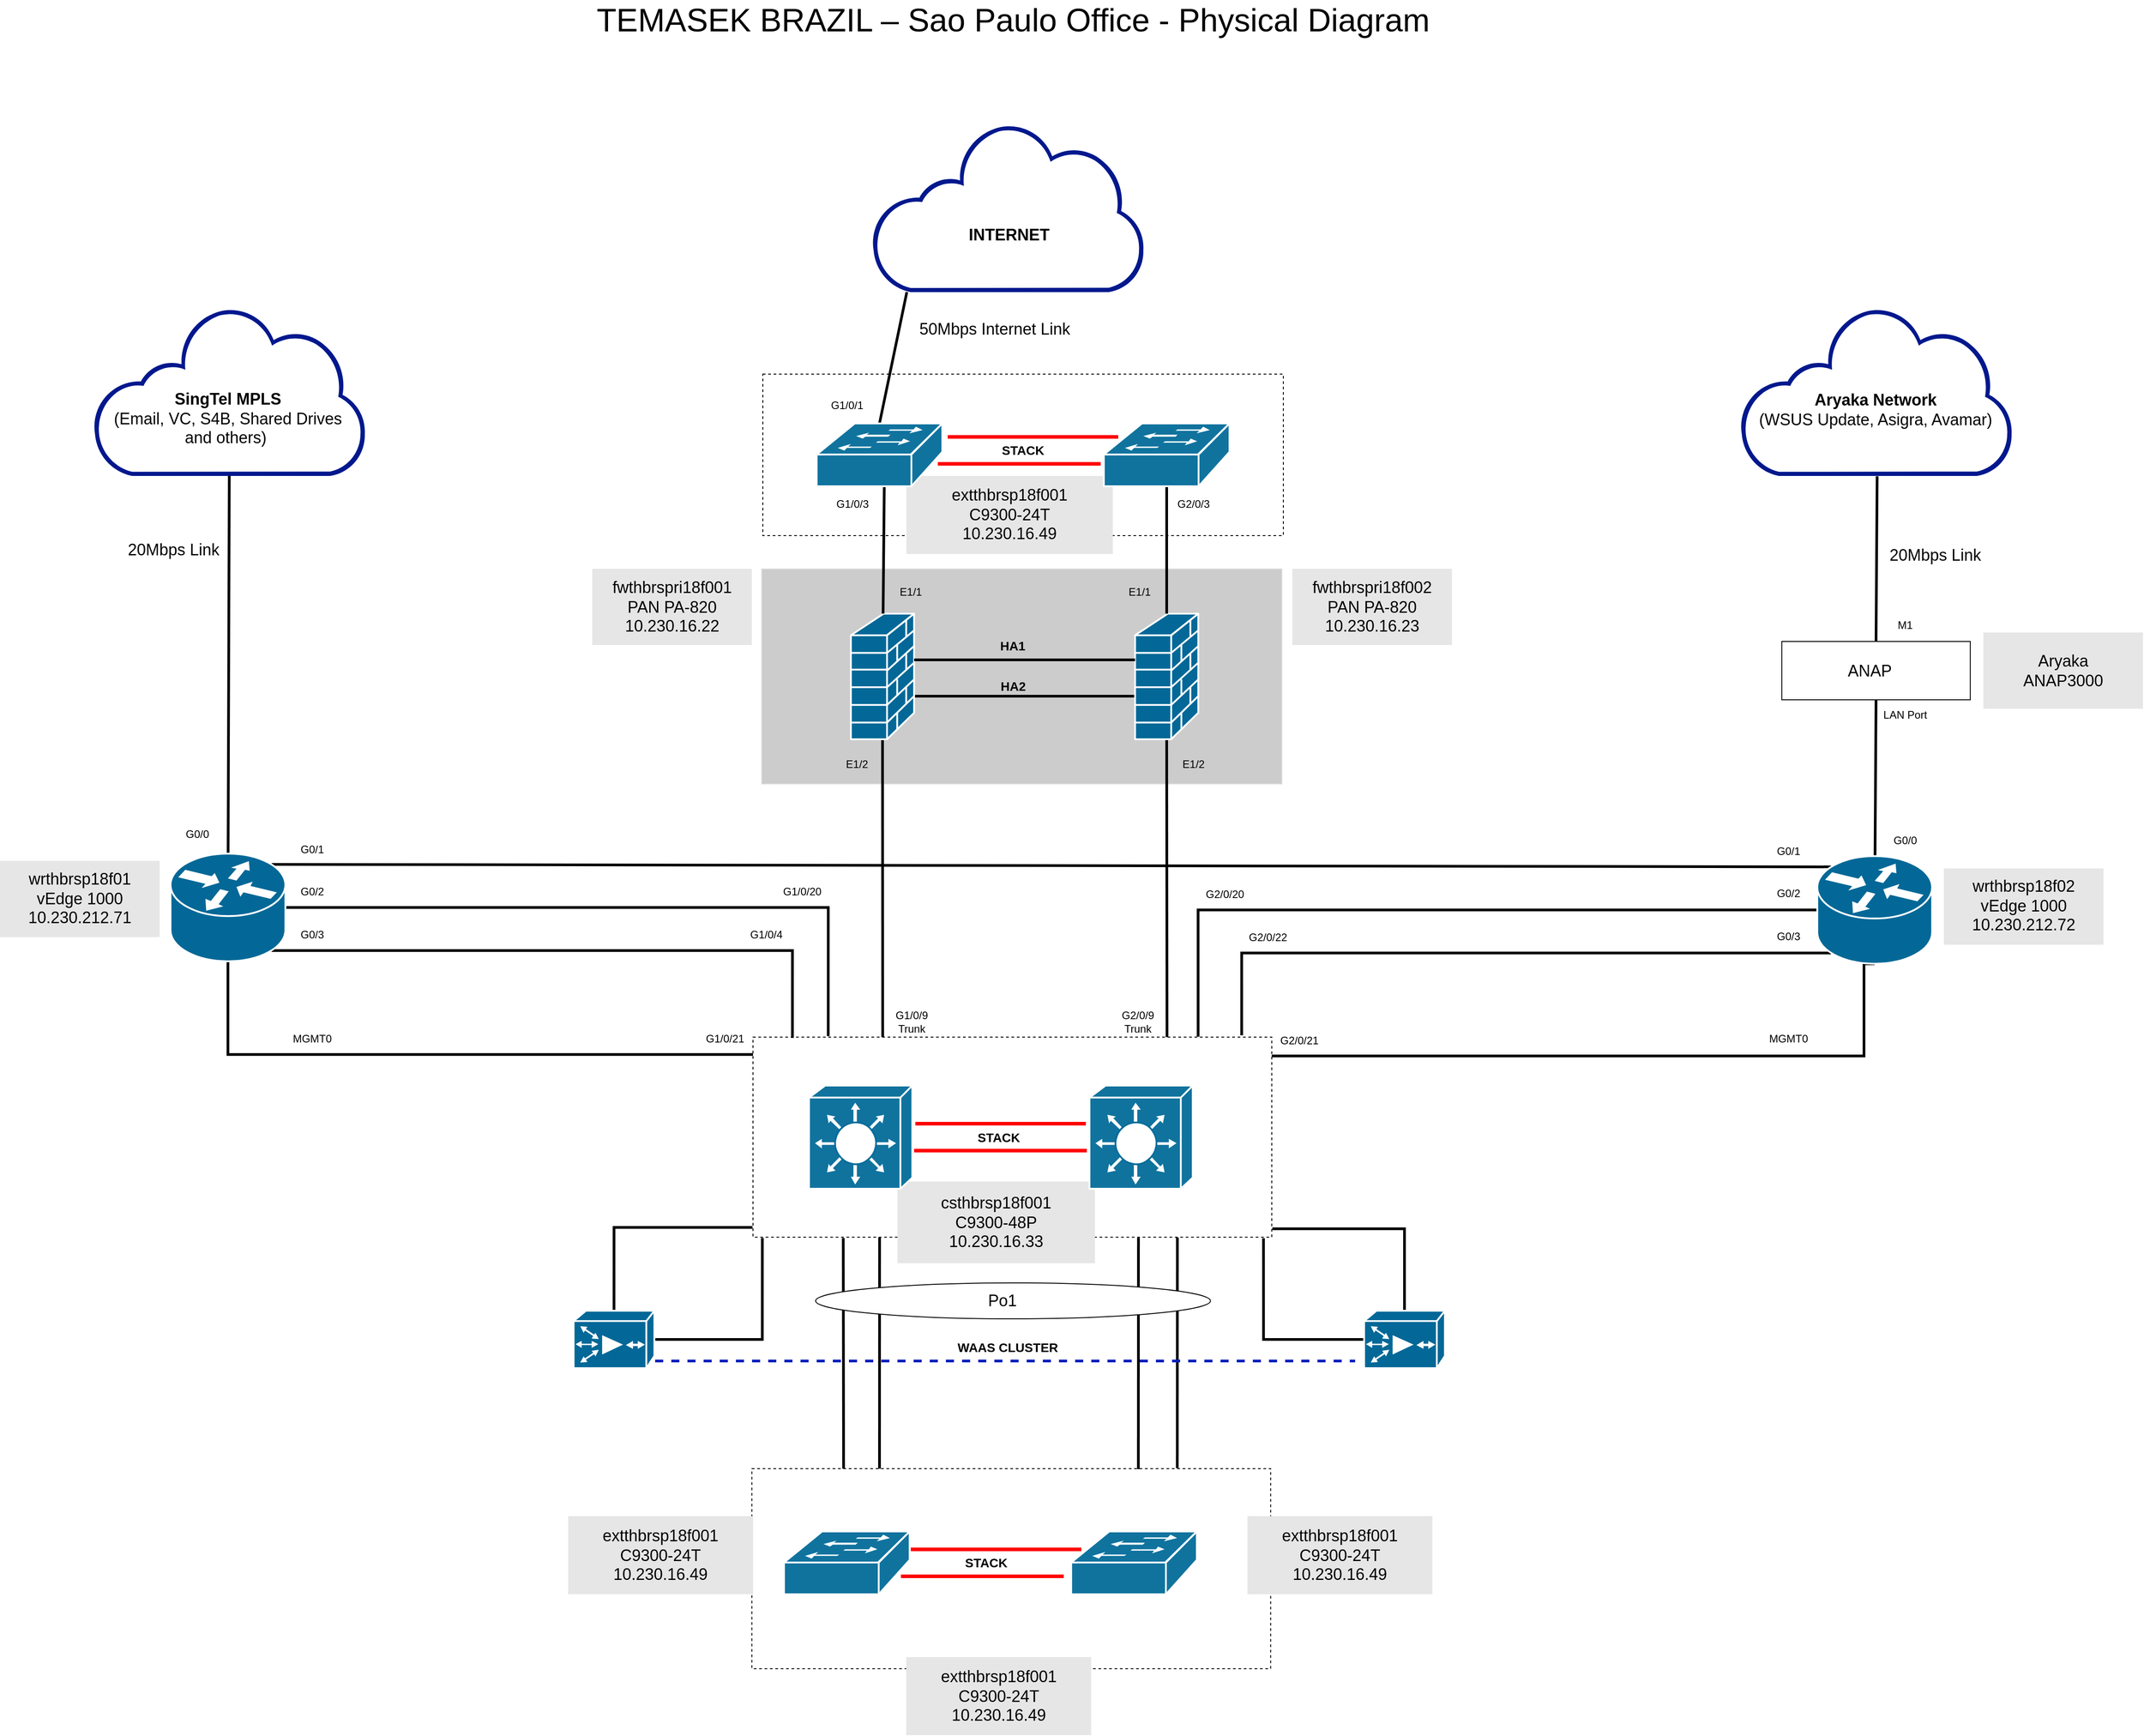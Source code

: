 <mxfile version="21.3.7" type="github">
  <diagram name="Page-1" id="c37626ed-c26b-45fb-9056-f9ebc6bb27b6">
    <mxGraphModel dx="3432" dy="1510" grid="1" gridSize="10" guides="1" tooltips="1" connect="1" arrows="1" fold="1" page="1" pageScale="1" pageWidth="1100" pageHeight="850" background="none" math="0" shadow="0">
      <root>
        <mxCell id="0" />
        <mxCell id="1" style="" parent="0" />
        <mxCell id="vTYYTcCQBsunpqbKioIv-147" value="" style="whiteSpace=wrap;html=1;dashed=1;" vertex="1" parent="1">
          <mxGeometry x="-282.23" y="830" width="578.08" height="223" as="geometry" />
        </mxCell>
        <mxCell id="vTYYTcCQBsunpqbKioIv-161" style="edgeStyle=none;shape=connector;rounded=0;orthogonalLoop=1;jettySize=auto;html=1;exitX=0.5;exitY=1;exitDx=0;exitDy=0;labelBackgroundColor=default;strokeColor=default;fontFamily=Helvetica;fontSize=12;fontColor=default;endArrow=none;strokeWidth=3;startArrow=none;startFill=0;endFill=0;" edge="1" parent="1" source="vTYYTcCQBsunpqbKioIv-38" target="vTYYTcCQBsunpqbKioIv-94">
          <mxGeometry relative="1" as="geometry" />
        </mxCell>
        <mxCell id="vTYYTcCQBsunpqbKioIv-38" value="" style="whiteSpace=wrap;html=1;" vertex="1" parent="1">
          <mxGeometry x="865.42" y="-92.0" width="210" height="65" as="geometry" />
        </mxCell>
        <mxCell id="zVsSm3GNM5P4r3RZKPwx-50" value="" style="whiteSpace=wrap;html=1;fillColor=#CCCCCC;strokeColor=#E6E6E6;" parent="1" vertex="1">
          <mxGeometry x="-271.43" y="-173" width="580" height="240" as="geometry" />
        </mxCell>
        <mxCell id="zVsSm3GNM5P4r3RZKPwx-32" value="" style="whiteSpace=wrap;html=1;dashed=1;" parent="1" vertex="1">
          <mxGeometry x="-270" y="-390" width="580" height="180" as="geometry" />
        </mxCell>
        <mxCell id="vTYYTcCQBsunpqbKioIv-122" style="edgeStyle=none;rounded=0;orthogonalLoop=1;jettySize=auto;html=1;exitX=0.5;exitY=1;exitDx=0;exitDy=0;exitPerimeter=0;fontFamily=Helvetica;fontSize=12;fontColor=default;entryX=0.25;entryY=0;entryDx=0;entryDy=0;strokeWidth=3;startArrow=none;startFill=0;endArrow=none;endFill=0;" edge="1" parent="1" source="zVsSm3GNM5P4r3RZKPwx-8" target="vTYYTcCQBsunpqbKioIv-16">
          <mxGeometry relative="1" as="geometry" />
        </mxCell>
        <mxCell id="vTYYTcCQBsunpqbKioIv-173" style="edgeStyle=none;shape=connector;rounded=0;orthogonalLoop=1;jettySize=auto;html=1;exitX=1;exitY=0.5;exitDx=0;exitDy=0;exitPerimeter=0;labelBackgroundColor=default;strokeColor=default;fontFamily=Helvetica;fontSize=12;fontColor=default;endArrow=none;strokeWidth=3;endFill=0;" edge="1" parent="1">
          <mxGeometry relative="1" as="geometry">
            <mxPoint x="-101.42" y="-31" as="sourcePoint" />
            <mxPoint x="144.79" y="-31" as="targetPoint" />
          </mxGeometry>
        </mxCell>
        <mxCell id="zVsSm3GNM5P4r3RZKPwx-8" value="" style="shape=mxgraph.cisco.security.firewall;html=1;pointerEvents=1;dashed=0;fillColor=#036897;strokeColor=#ffffff;strokeWidth=2;verticalLabelPosition=bottom;verticalAlign=top;align=center;outlineConnect=0;" parent="1" vertex="1">
          <mxGeometry x="-171.85" y="-123" width="70.43" height="140" as="geometry" />
        </mxCell>
        <mxCell id="zVsSm3GNM5P4r3RZKPwx-12" value="G1/0/1" style="text;strokeColor=none;align=center;fillColor=none;html=1;verticalAlign=middle;whiteSpace=wrap;rounded=0;" parent="1" vertex="1">
          <mxGeometry x="-206.41" y="-370" width="60" height="30" as="geometry" />
        </mxCell>
        <mxCell id="zVsSm3GNM5P4r3RZKPwx-13" value="G1/0/3" style="text;strokeColor=none;align=center;fillColor=none;html=1;verticalAlign=middle;whiteSpace=wrap;rounded=0;" parent="1" vertex="1">
          <mxGeometry x="-200" y="-260" width="60" height="30" as="geometry" />
        </mxCell>
        <mxCell id="zVsSm3GNM5P4r3RZKPwx-19" value="G2/0/3" style="text;strokeColor=none;align=center;fillColor=none;html=1;verticalAlign=middle;whiteSpace=wrap;rounded=0;" parent="1" vertex="1">
          <mxGeometry x="180" y="-260" width="60" height="30" as="geometry" />
        </mxCell>
        <mxCell id="zVsSm3GNM5P4r3RZKPwx-24" value="" style="line;html=1;strokeColor=#FF0000;fillColor=#FF0000;" parent="1" vertex="1">
          <mxGeometry x="-75" y="-295" width="181.45" height="10" as="geometry" />
        </mxCell>
        <mxCell id="zVsSm3GNM5P4r3RZKPwx-27" value="" style="line;html=1;strokeColor=#FF0000;fillColor=#FF0000;" parent="1" vertex="1">
          <mxGeometry x="-64" y="-325" width="190" height="10" as="geometry" />
        </mxCell>
        <mxCell id="zVsSm3GNM5P4r3RZKPwx-28" value="&lt;b&gt;&lt;font style=&quot;font-size: 14px;&quot;&gt;STACK&lt;/font&gt;&lt;/b&gt;" style="text;strokeColor=none;align=center;fillColor=none;html=1;verticalAlign=middle;whiteSpace=wrap;rounded=0;" parent="1" vertex="1">
          <mxGeometry x="-10" y="-320" width="60" height="30" as="geometry" />
        </mxCell>
        <mxCell id="zVsSm3GNM5P4r3RZKPwx-29" value="&lt;font style=&quot;font-size: 36px;&quot;&gt;TEMASEK BRAZIL – Sao Paulo Office - Physical Diagram&lt;/font&gt;" style="text;strokeColor=none;align=center;fillColor=none;html=1;verticalAlign=middle;whiteSpace=wrap;rounded=0;" parent="1" vertex="1">
          <mxGeometry x="-495.83" y="-800" width="1010" height="30" as="geometry" />
        </mxCell>
        <mxCell id="zVsSm3GNM5P4r3RZKPwx-43" value="&lt;font style=&quot;font-size: 18px;&quot;&gt;extthbrsp18f001&lt;br&gt;C9300-24T&lt;br&gt;10.230.16.49&lt;/font&gt;" style="text;strokeColor=none;align=center;fillColor=#E6E6E6;html=1;verticalAlign=middle;whiteSpace=wrap;rounded=0;" parent="1" vertex="1">
          <mxGeometry x="-110" y="-276.5" width="230" height="87" as="geometry" />
        </mxCell>
        <mxCell id="vTYYTcCQBsunpqbKioIv-123" style="edgeStyle=none;rounded=0;orthogonalLoop=1;jettySize=auto;html=1;exitX=0.5;exitY=1;exitDx=0;exitDy=0;exitPerimeter=0;fontFamily=Helvetica;fontSize=12;fontColor=default;strokeWidth=3;startArrow=none;startFill=0;endArrow=none;endFill=0;entryX=0.798;entryY=0.005;entryDx=0;entryDy=0;entryPerimeter=0;" edge="1" parent="1" source="zVsSm3GNM5P4r3RZKPwx-52" target="vTYYTcCQBsunpqbKioIv-16">
          <mxGeometry relative="1" as="geometry">
            <mxPoint x="180" y="330" as="targetPoint" />
          </mxGeometry>
        </mxCell>
        <mxCell id="zVsSm3GNM5P4r3RZKPwx-52" value="" style="shape=mxgraph.cisco.security.firewall;html=1;pointerEvents=1;dashed=0;fillColor=#036897;strokeColor=#ffffff;strokeWidth=2;verticalLabelPosition=bottom;verticalAlign=top;align=center;outlineConnect=0;" parent="1" vertex="1">
          <mxGeometry x="144.79" y="-123" width="70.43" height="140" as="geometry" />
        </mxCell>
        <mxCell id="zVsSm3GNM5P4r3RZKPwx-55" value="&lt;font style=&quot;font-size: 18px;&quot;&gt;fwthbrspri18f002&lt;br&gt;PAN PA-820&lt;br&gt;10.230.16.23&lt;/font&gt;" style="text;strokeColor=none;align=center;fillColor=#E6E6E6;html=1;verticalAlign=middle;whiteSpace=wrap;rounded=0;" parent="1" vertex="1">
          <mxGeometry x="320.0" y="-173" width="177.83" height="85" as="geometry" />
        </mxCell>
        <mxCell id="zVsSm3GNM5P4r3RZKPwx-56" value="&lt;font style=&quot;font-size: 18px;&quot;&gt;fwthbrspri18f001&lt;br&gt;PAN PA-820&lt;br&gt;10.230.16.22&lt;/font&gt;" style="text;strokeColor=none;align=center;fillColor=#E6E6E6;html=1;verticalAlign=middle;whiteSpace=wrap;rounded=0;" parent="1" vertex="1">
          <mxGeometry x="-460.06" y="-173" width="177.83" height="85" as="geometry" />
        </mxCell>
        <mxCell id="vTYYTcCQBsunpqbKioIv-1" value="&lt;font style=&quot;font-size: 18px;&quot;&gt;50Mbps Internet Link&lt;/font&gt;" style="text;strokeColor=none;align=center;fillColor=none;html=1;verticalAlign=middle;whiteSpace=wrap;rounded=0;" vertex="1" parent="1">
          <mxGeometry x="-110" y="-455" width="197.17" height="30" as="geometry" />
        </mxCell>
        <mxCell id="vTYYTcCQBsunpqbKioIv-4" value="E1/1" style="text;strokeColor=none;align=center;fillColor=none;html=1;verticalAlign=middle;whiteSpace=wrap;rounded=0;" vertex="1" parent="1">
          <mxGeometry x="-135" y="-162" width="60" height="30" as="geometry" />
        </mxCell>
        <mxCell id="vTYYTcCQBsunpqbKioIv-5" value="E1/2" style="text;strokeColor=none;align=center;fillColor=none;html=1;verticalAlign=middle;whiteSpace=wrap;rounded=0;" vertex="1" parent="1">
          <mxGeometry x="-195.0" y="30" width="60" height="30" as="geometry" />
        </mxCell>
        <mxCell id="vTYYTcCQBsunpqbKioIv-8" value="E1/1" style="text;strokeColor=none;align=center;fillColor=none;html=1;verticalAlign=middle;whiteSpace=wrap;rounded=0;" vertex="1" parent="1">
          <mxGeometry x="120.0" y="-162" width="60" height="30" as="geometry" />
        </mxCell>
        <mxCell id="vTYYTcCQBsunpqbKioIv-9" value="E1/2" style="text;strokeColor=none;align=center;fillColor=none;html=1;verticalAlign=middle;whiteSpace=wrap;rounded=0;" vertex="1" parent="1">
          <mxGeometry x="180.0" y="30" width="60" height="30" as="geometry" />
        </mxCell>
        <mxCell id="vTYYTcCQBsunpqbKioIv-12" value="&lt;b&gt;&lt;font style=&quot;font-size: 14px;&quot;&gt;HA1&lt;/font&gt;&lt;/b&gt;" style="text;strokeColor=none;align=center;fillColor=none;html=1;verticalAlign=middle;whiteSpace=wrap;rounded=0;" vertex="1" parent="1">
          <mxGeometry x="-23.33" y="-102" width="62.82" height="30" as="geometry" />
        </mxCell>
        <mxCell id="vTYYTcCQBsunpqbKioIv-13" value="&lt;b&gt;&lt;font style=&quot;font-size: 14px;&quot;&gt;HA2&lt;/font&gt;&lt;/b&gt;" style="text;strokeColor=none;align=center;fillColor=none;html=1;verticalAlign=middle;whiteSpace=wrap;rounded=0;" vertex="1" parent="1">
          <mxGeometry x="-20.83" y="-57" width="60" height="30" as="geometry" />
        </mxCell>
        <mxCell id="vTYYTcCQBsunpqbKioIv-14" value="&lt;font style=&quot;font-size: 18px;&quot;&gt;&lt;b&gt;INTERNET&lt;/b&gt;&lt;/font&gt;" style="text;strokeColor=none;align=center;fillColor=none;html=1;verticalAlign=middle;whiteSpace=wrap;rounded=0;" vertex="1" parent="1">
          <mxGeometry x="-94.34" y="-560" width="197.17" height="30" as="geometry" />
        </mxCell>
        <mxCell id="vTYYTcCQBsunpqbKioIv-150" style="edgeStyle=none;shape=connector;rounded=0;orthogonalLoop=1;jettySize=auto;html=1;exitX=0.174;exitY=1.004;exitDx=0;exitDy=0;labelBackgroundColor=default;strokeColor=default;fontFamily=Helvetica;fontSize=12;fontColor=default;endArrow=none;exitPerimeter=0;strokeWidth=3;startArrow=none;startFill=0;endFill=0;" edge="1" parent="1" source="vTYYTcCQBsunpqbKioIv-16">
          <mxGeometry relative="1" as="geometry">
            <mxPoint x="-180" y="830" as="targetPoint" />
          </mxGeometry>
        </mxCell>
        <mxCell id="vTYYTcCQBsunpqbKioIv-151" style="edgeStyle=none;shape=connector;rounded=0;orthogonalLoop=1;jettySize=auto;html=1;exitX=0.244;exitY=1.001;exitDx=0;exitDy=0;labelBackgroundColor=default;strokeColor=default;fontFamily=Helvetica;fontSize=12;fontColor=default;endArrow=none;strokeWidth=3;startArrow=none;startFill=0;endFill=0;exitPerimeter=0;" edge="1" parent="1" source="vTYYTcCQBsunpqbKioIv-16">
          <mxGeometry relative="1" as="geometry">
            <mxPoint x="-140" y="830" as="targetPoint" />
          </mxGeometry>
        </mxCell>
        <mxCell id="vTYYTcCQBsunpqbKioIv-152" style="edgeStyle=none;shape=connector;rounded=0;orthogonalLoop=1;jettySize=auto;html=1;exitX=0.818;exitY=1.002;exitDx=0;exitDy=0;labelBackgroundColor=default;strokeColor=default;fontFamily=Helvetica;fontSize=12;fontColor=default;endArrow=none;exitPerimeter=0;entryX=0.82;entryY=-0.003;entryDx=0;entryDy=0;entryPerimeter=0;strokeWidth=3;startArrow=none;startFill=0;endFill=0;" edge="1" parent="1" source="vTYYTcCQBsunpqbKioIv-16" target="vTYYTcCQBsunpqbKioIv-147">
          <mxGeometry relative="1" as="geometry" />
        </mxCell>
        <mxCell id="vTYYTcCQBsunpqbKioIv-153" style="edgeStyle=none;shape=connector;rounded=0;orthogonalLoop=1;jettySize=auto;html=1;exitX=0.743;exitY=1.003;exitDx=0;exitDy=0;entryX=0.745;entryY=0.002;entryDx=0;entryDy=0;labelBackgroundColor=default;strokeColor=default;fontFamily=Helvetica;fontSize=12;fontColor=default;endArrow=none;strokeWidth=3;startArrow=none;startFill=0;endFill=0;exitPerimeter=0;entryPerimeter=0;" edge="1" parent="1" source="vTYYTcCQBsunpqbKioIv-16" target="vTYYTcCQBsunpqbKioIv-147">
          <mxGeometry relative="1" as="geometry" />
        </mxCell>
        <mxCell id="vTYYTcCQBsunpqbKioIv-16" value="" style="whiteSpace=wrap;html=1;dashed=1;" vertex="1" parent="1">
          <mxGeometry x="-280.96" y="349" width="578.08" height="223" as="geometry" />
        </mxCell>
        <mxCell id="vTYYTcCQBsunpqbKioIv-24" value="" style="line;html=1;strokeColor=#FF0000;fillColor=#FF0000;" vertex="1" parent="1">
          <mxGeometry x="-101.42" y="470.5" width="192.46" height="10" as="geometry" />
        </mxCell>
        <mxCell id="vTYYTcCQBsunpqbKioIv-25" value="" style="line;html=1;strokeColor=#FF0000;fillColor=#FF0000;" vertex="1" parent="1">
          <mxGeometry x="-100.03" y="440.5" width="190" height="10" as="geometry" />
        </mxCell>
        <mxCell id="vTYYTcCQBsunpqbKioIv-26" value="&lt;b&gt;&lt;font style=&quot;font-size: 14px;&quot;&gt;STACK&lt;/font&gt;&lt;/b&gt;" style="text;strokeColor=none;align=center;fillColor=none;html=1;verticalAlign=middle;whiteSpace=wrap;rounded=0;" vertex="1" parent="1">
          <mxGeometry x="-37.19" y="445.5" width="60" height="30" as="geometry" />
        </mxCell>
        <mxCell id="vTYYTcCQBsunpqbKioIv-27" value="G1/0/9&lt;br&gt;Trunk" style="text;strokeColor=none;align=center;fillColor=none;html=1;verticalAlign=middle;whiteSpace=wrap;rounded=0;" vertex="1" parent="1">
          <mxGeometry x="-134" y="317" width="60" height="30" as="geometry" />
        </mxCell>
        <mxCell id="vTYYTcCQBsunpqbKioIv-30" value="G2/0/9&lt;br&gt;Trunk" style="text;strokeColor=none;align=center;fillColor=none;html=1;verticalAlign=middle;whiteSpace=wrap;rounded=0;" vertex="1" parent="1">
          <mxGeometry x="118" y="317" width="60" height="30" as="geometry" />
        </mxCell>
        <mxCell id="vTYYTcCQBsunpqbKioIv-32" value="&lt;font style=&quot;font-size: 18px;&quot;&gt;csthbrsp18f001&lt;br&gt;C9300-48P&lt;br&gt;10.230.16.33&lt;/font&gt;" style="text;strokeColor=none;align=center;fillColor=#E6E6E6;html=1;verticalAlign=middle;whiteSpace=wrap;rounded=0;" vertex="1" parent="1">
          <mxGeometry x="-120" y="510" width="220" height="91" as="geometry" />
        </mxCell>
        <mxCell id="vTYYTcCQBsunpqbKioIv-160" style="edgeStyle=none;shape=connector;rounded=0;orthogonalLoop=1;jettySize=auto;html=1;exitX=0.504;exitY=1.002;exitDx=0;exitDy=0;exitPerimeter=0;entryX=0.5;entryY=0;entryDx=0;entryDy=0;labelBackgroundColor=default;strokeColor=default;fontFamily=Helvetica;fontSize=12;fontColor=default;endArrow=none;strokeWidth=3;startArrow=none;startFill=0;endFill=0;" edge="1" parent="1" source="vTYYTcCQBsunpqbKioIv-33" target="vTYYTcCQBsunpqbKioIv-38">
          <mxGeometry relative="1" as="geometry" />
        </mxCell>
        <mxCell id="vTYYTcCQBsunpqbKioIv-33" value="" style="sketch=0;aspect=fixed;pointerEvents=1;shadow=0;dashed=0;html=1;strokeColor=none;labelPosition=center;verticalLabelPosition=bottom;verticalAlign=top;align=center;fillColor=#00188D;shape=mxgraph.mscae.enterprise.internet_hollow" vertex="1" parent="1">
          <mxGeometry x="818.33" y="-465.1" width="304.19" height="188.6" as="geometry" />
        </mxCell>
        <mxCell id="vTYYTcCQBsunpqbKioIv-34" value="&lt;font style=&quot;font-size: 18px;&quot;&gt;&lt;b&gt;Aryaka Network&lt;/b&gt;&lt;br&gt;(WSUS Update, Asigra, Avamar)&lt;br&gt;&lt;/font&gt;" style="text;strokeColor=none;align=center;fillColor=none;html=1;verticalAlign=middle;whiteSpace=wrap;rounded=0;" vertex="1" parent="1">
          <mxGeometry x="825.42" y="-365" width="290" height="30" as="geometry" />
        </mxCell>
        <mxCell id="vTYYTcCQBsunpqbKioIv-136" style="edgeStyle=none;rounded=0;orthogonalLoop=1;jettySize=auto;html=1;exitX=0.13;exitY=1;exitDx=0;exitDy=0;exitPerimeter=0;entryX=0.5;entryY=0;entryDx=0;entryDy=0;entryPerimeter=0;fontFamily=Helvetica;fontSize=12;fontColor=default;strokeWidth=3;startArrow=none;startFill=0;endArrow=none;endFill=0;" edge="1" parent="1" source="vTYYTcCQBsunpqbKioIv-35" target="zVsSm3GNM5P4r3RZKPwx-3">
          <mxGeometry relative="1" as="geometry" />
        </mxCell>
        <mxCell id="vTYYTcCQBsunpqbKioIv-35" value="" style="sketch=0;aspect=fixed;pointerEvents=1;shadow=0;dashed=0;html=1;strokeColor=none;labelPosition=center;verticalLabelPosition=bottom;verticalAlign=top;align=center;fillColor=#00188D;shape=mxgraph.mscae.enterprise.internet_hollow" vertex="1" parent="1">
          <mxGeometry x="-149.09" y="-670" width="304.19" height="188.6" as="geometry" />
        </mxCell>
        <mxCell id="vTYYTcCQBsunpqbKioIv-37" value="&lt;font style=&quot;font-size: 18px;&quot;&gt;ANAP&lt;/font&gt;" style="text;strokeColor=none;align=center;fillColor=none;html=1;verticalAlign=middle;whiteSpace=wrap;rounded=0;shadow=1;" vertex="1" parent="1">
          <mxGeometry x="865.42" y="-74.5" width="197.17" height="30" as="geometry" />
        </mxCell>
        <mxCell id="vTYYTcCQBsunpqbKioIv-41" value="&lt;font style=&quot;font-size: 18px;&quot;&gt;20Mbps Link&lt;/font&gt;" style="text;strokeColor=none;align=center;fillColor=none;html=1;verticalAlign=middle;whiteSpace=wrap;rounded=0;" vertex="1" parent="1">
          <mxGeometry x="972.91" y="-203.0" width="127.17" height="30" as="geometry" />
        </mxCell>
        <mxCell id="vTYYTcCQBsunpqbKioIv-43" value="M1" style="text;strokeColor=none;align=center;fillColor=none;html=1;verticalAlign=middle;whiteSpace=wrap;rounded=0;" vertex="1" parent="1">
          <mxGeometry x="972.91" y="-125.0" width="60" height="30" as="geometry" />
        </mxCell>
        <mxCell id="vTYYTcCQBsunpqbKioIv-44" value="LAN Port" style="text;strokeColor=none;align=center;fillColor=none;html=1;verticalAlign=middle;whiteSpace=wrap;rounded=0;" vertex="1" parent="1">
          <mxGeometry x="972.91" y="-25.0" width="60" height="30" as="geometry" />
        </mxCell>
        <mxCell id="vTYYTcCQBsunpqbKioIv-45" value="&lt;font style=&quot;font-size: 18px;&quot;&gt;Aryaka &lt;br&gt;ANAP3000&lt;/font&gt;" style="text;strokeColor=none;align=center;fillColor=#E6E6E6;html=1;verticalAlign=middle;whiteSpace=wrap;rounded=0;" vertex="1" parent="1">
          <mxGeometry x="1090" y="-102.0" width="177.83" height="85" as="geometry" />
        </mxCell>
        <mxCell id="vTYYTcCQBsunpqbKioIv-104" style="edgeStyle=none;rounded=1;orthogonalLoop=1;jettySize=auto;html=1;exitX=0.5;exitY=1;exitDx=0;exitDy=0;exitPerimeter=0;strokeColor=none;" edge="1" parent="1" source="vTYYTcCQBsunpqbKioIv-47" target="vTYYTcCQBsunpqbKioIv-58">
          <mxGeometry relative="1" as="geometry" />
        </mxCell>
        <mxCell id="vTYYTcCQBsunpqbKioIv-105" style="edgeStyle=none;orthogonalLoop=1;jettySize=auto;html=1;exitX=0.5;exitY=1;exitDx=0;exitDy=0;exitPerimeter=0;rounded=0;strokeColor=default;shadow=0;jumpStyle=none;endArrow=none;endFill=0;strokeWidth=3;startArrow=none;startFill=0;" edge="1" parent="1" source="vTYYTcCQBsunpqbKioIv-47" target="vTYYTcCQBsunpqbKioIv-58">
          <mxGeometry relative="1" as="geometry" />
        </mxCell>
        <mxCell id="vTYYTcCQBsunpqbKioIv-47" value="" style="sketch=0;aspect=fixed;pointerEvents=1;shadow=0;dashed=0;html=1;strokeColor=none;labelPosition=center;verticalLabelPosition=bottom;verticalAlign=top;align=center;fillColor=#00188D;shape=mxgraph.mscae.enterprise.internet_hollow" vertex="1" parent="1">
          <mxGeometry x="-1016.62" y="-465.1" width="304.19" height="188.6" as="geometry" />
        </mxCell>
        <mxCell id="vTYYTcCQBsunpqbKioIv-48" value="&lt;font style=&quot;font-size: 18px;&quot;&gt;&lt;b&gt;SingTel MPLS &lt;/b&gt;&lt;br&gt;(Email, VC, S4B, Shared Drives &lt;br&gt;and others)&amp;nbsp;&lt;br&gt;&lt;/font&gt;" style="text;strokeColor=none;align=center;fillColor=none;html=1;verticalAlign=middle;whiteSpace=wrap;rounded=0;" vertex="1" parent="1">
          <mxGeometry x="-1011.01" y="-355" width="290" height="30" as="geometry" />
        </mxCell>
        <mxCell id="vTYYTcCQBsunpqbKioIv-51" value="&lt;font style=&quot;font-size: 18px;&quot;&gt;20Mbps Link&lt;/font&gt;" style="text;strokeColor=none;align=center;fillColor=none;html=1;verticalAlign=middle;whiteSpace=wrap;rounded=0;" vertex="1" parent="1">
          <mxGeometry x="-990.0" y="-209" width="127.17" height="30" as="geometry" />
        </mxCell>
        <mxCell id="vTYYTcCQBsunpqbKioIv-108" style="edgeStyle=none;rounded=0;orthogonalLoop=1;jettySize=auto;html=1;exitX=0.88;exitY=0.1;exitDx=0;exitDy=0;exitPerimeter=0;entryX=0.12;entryY=0.1;entryDx=0;entryDy=0;entryPerimeter=0;fontFamily=Helvetica;fontSize=12;fontColor=default;strokeWidth=3;startArrow=none;startFill=0;endArrow=none;endFill=0;" edge="1" parent="1" source="vTYYTcCQBsunpqbKioIv-58" target="vTYYTcCQBsunpqbKioIv-94">
          <mxGeometry relative="1" as="geometry" />
        </mxCell>
        <mxCell id="vTYYTcCQBsunpqbKioIv-109" style="edgeStyle=orthogonalEdgeStyle;rounded=0;orthogonalLoop=1;jettySize=auto;html=1;exitX=1;exitY=0.5;exitDx=0;exitDy=0;exitPerimeter=0;entryX=0.145;entryY=-0.005;entryDx=0;entryDy=0;entryPerimeter=0;fontFamily=Helvetica;fontSize=12;fontColor=default;strokeWidth=3;startArrow=none;startFill=0;endArrow=none;endFill=0;" edge="1" parent="1" source="vTYYTcCQBsunpqbKioIv-58" target="vTYYTcCQBsunpqbKioIv-16">
          <mxGeometry relative="1" as="geometry" />
        </mxCell>
        <mxCell id="vTYYTcCQBsunpqbKioIv-110" style="edgeStyle=orthogonalEdgeStyle;rounded=0;orthogonalLoop=1;jettySize=auto;html=1;exitX=0.88;exitY=0.9;exitDx=0;exitDy=0;exitPerimeter=0;entryX=0.076;entryY=0.004;entryDx=0;entryDy=0;entryPerimeter=0;fontFamily=Helvetica;fontSize=12;fontColor=default;strokeWidth=3;startArrow=none;startFill=0;endArrow=none;endFill=0;" edge="1" parent="1" source="vTYYTcCQBsunpqbKioIv-58" target="vTYYTcCQBsunpqbKioIv-16">
          <mxGeometry relative="1" as="geometry" />
        </mxCell>
        <mxCell id="vTYYTcCQBsunpqbKioIv-111" style="edgeStyle=orthogonalEdgeStyle;rounded=0;orthogonalLoop=1;jettySize=auto;html=1;exitX=0.5;exitY=1;exitDx=0;exitDy=0;exitPerimeter=0;entryX=0;entryY=0.087;entryDx=0;entryDy=0;entryPerimeter=0;fontFamily=Helvetica;fontSize=12;fontColor=default;strokeWidth=3;startArrow=none;startFill=0;endArrow=none;endFill=0;" edge="1" parent="1" source="vTYYTcCQBsunpqbKioIv-58" target="vTYYTcCQBsunpqbKioIv-16">
          <mxGeometry relative="1" as="geometry" />
        </mxCell>
        <mxCell id="vTYYTcCQBsunpqbKioIv-58" value="" style="shape=mxgraph.cisco.routers.router;html=1;pointerEvents=1;dashed=0;fillColor=#036897;strokeColor=#ffffff;strokeWidth=2;verticalLabelPosition=bottom;verticalAlign=top;align=center;outlineConnect=0;" vertex="1" parent="1">
          <mxGeometry x="-930" y="144.48" width="127.98" height="120" as="geometry" />
        </mxCell>
        <mxCell id="vTYYTcCQBsunpqbKioIv-60" value="&lt;font style=&quot;font-size: 18px;&quot;&gt;wrthbrsp18f01&lt;br&gt;vEdge 1000 &lt;br&gt;10.230.212.71&lt;/font&gt;" style="text;strokeColor=none;align=center;fillColor=#E6E6E6;html=1;verticalAlign=middle;whiteSpace=wrap;rounded=0;" vertex="1" parent="1">
          <mxGeometry x="-1120" y="152.52" width="177.83" height="85" as="geometry" />
        </mxCell>
        <mxCell id="vTYYTcCQBsunpqbKioIv-71" value="G0/2 &lt;br/&gt;" style="text;strokeColor=none;align=center;fillColor=none;html=1;verticalAlign=middle;whiteSpace=wrap;rounded=0;" vertex="1" parent="1">
          <mxGeometry x="-802" y="172.02" width="60" height="30" as="geometry" />
        </mxCell>
        <mxCell id="vTYYTcCQBsunpqbKioIv-72" value="G0/1 &lt;br/&gt;" style="text;strokeColor=none;align=center;fillColor=none;html=1;verticalAlign=middle;whiteSpace=wrap;rounded=0;" vertex="1" parent="1">
          <mxGeometry x="-802.02" y="124.52" width="60" height="30" as="geometry" />
        </mxCell>
        <mxCell id="vTYYTcCQBsunpqbKioIv-78" value="G0/3" style="text;strokeColor=none;align=center;fillColor=none;html=1;verticalAlign=middle;whiteSpace=wrap;rounded=0;" vertex="1" parent="1">
          <mxGeometry x="-802" y="220" width="60" height="30" as="geometry" />
        </mxCell>
        <mxCell id="vTYYTcCQBsunpqbKioIv-79" value="G0/0&lt;br/&gt;" style="text;strokeColor=none;align=center;fillColor=none;html=1;verticalAlign=middle;whiteSpace=wrap;rounded=0;" vertex="1" parent="1">
          <mxGeometry x="-930" y="108.24" width="60" height="30" as="geometry" />
        </mxCell>
        <mxCell id="vTYYTcCQBsunpqbKioIv-83" value="MGMT0" style="text;strokeColor=none;align=center;fillColor=none;html=1;verticalAlign=middle;whiteSpace=wrap;rounded=0;" vertex="1" parent="1">
          <mxGeometry x="-802.02" y="336" width="60" height="30" as="geometry" />
        </mxCell>
        <mxCell id="vTYYTcCQBsunpqbKioIv-112" style="edgeStyle=orthogonalEdgeStyle;rounded=0;orthogonalLoop=1;jettySize=auto;html=1;exitX=0;exitY=0.5;exitDx=0;exitDy=0;exitPerimeter=0;entryX=0.858;entryY=-0.002;entryDx=0;entryDy=0;fontFamily=Helvetica;fontSize=12;fontColor=default;strokeWidth=3;startArrow=none;startFill=0;endArrow=none;endFill=0;entryPerimeter=0;" edge="1" parent="1" source="vTYYTcCQBsunpqbKioIv-94" target="vTYYTcCQBsunpqbKioIv-16">
          <mxGeometry relative="1" as="geometry" />
        </mxCell>
        <mxCell id="vTYYTcCQBsunpqbKioIv-113" style="edgeStyle=orthogonalEdgeStyle;rounded=0;orthogonalLoop=1;jettySize=auto;html=1;exitX=0.12;exitY=0.9;exitDx=0;exitDy=0;exitPerimeter=0;entryX=0.942;entryY=-0.009;entryDx=0;entryDy=0;entryPerimeter=0;fontFamily=Helvetica;fontSize=12;fontColor=default;strokeWidth=3;startArrow=none;startFill=0;endArrow=none;endFill=0;" edge="1" parent="1" source="vTYYTcCQBsunpqbKioIv-94" target="vTYYTcCQBsunpqbKioIv-16">
          <mxGeometry relative="1" as="geometry" />
        </mxCell>
        <mxCell id="vTYYTcCQBsunpqbKioIv-114" style="edgeStyle=orthogonalEdgeStyle;rounded=0;orthogonalLoop=1;jettySize=auto;html=1;exitX=0.5;exitY=1;exitDx=0;exitDy=0;exitPerimeter=0;fontFamily=Helvetica;fontSize=12;fontColor=default;strokeWidth=3;startArrow=none;startFill=0;endArrow=none;endFill=0;" edge="1" parent="1" source="vTYYTcCQBsunpqbKioIv-94" target="vTYYTcCQBsunpqbKioIv-16">
          <mxGeometry relative="1" as="geometry">
            <Array as="points">
              <mxPoint x="957" y="267" />
              <mxPoint x="957" y="370" />
            </Array>
          </mxGeometry>
        </mxCell>
        <mxCell id="vTYYTcCQBsunpqbKioIv-94" value="" style="shape=mxgraph.cisco.routers.router;html=1;pointerEvents=1;dashed=0;fillColor=#036897;strokeColor=#ffffff;strokeWidth=2;verticalLabelPosition=bottom;verticalAlign=top;align=center;outlineConnect=0;" vertex="1" parent="1">
          <mxGeometry x="904.93" y="147.2" width="127.98" height="120" as="geometry" />
        </mxCell>
        <mxCell id="vTYYTcCQBsunpqbKioIv-95" value="G0/2 &lt;br/&gt;" style="text;strokeColor=none;align=center;fillColor=none;html=1;verticalAlign=middle;whiteSpace=wrap;rounded=0;" vertex="1" parent="1">
          <mxGeometry x="842.93" y="174.02" width="60" height="30" as="geometry" />
        </mxCell>
        <mxCell id="vTYYTcCQBsunpqbKioIv-96" value="G0/1 &lt;br/&gt;" style="text;strokeColor=none;align=center;fillColor=none;html=1;verticalAlign=middle;whiteSpace=wrap;rounded=0;" vertex="1" parent="1">
          <mxGeometry x="842.93" y="126.52" width="60" height="30" as="geometry" />
        </mxCell>
        <mxCell id="vTYYTcCQBsunpqbKioIv-97" value="G0/3" style="text;strokeColor=none;align=center;fillColor=none;html=1;verticalAlign=middle;whiteSpace=wrap;rounded=0;" vertex="1" parent="1">
          <mxGeometry x="842.93" y="222.0" width="60" height="30" as="geometry" />
        </mxCell>
        <mxCell id="vTYYTcCQBsunpqbKioIv-98" value="G0/0&lt;br/&gt;" style="text;strokeColor=none;align=center;fillColor=none;html=1;verticalAlign=middle;whiteSpace=wrap;rounded=0;" vertex="1" parent="1">
          <mxGeometry x="972.91" y="115.48" width="60" height="30" as="geometry" />
        </mxCell>
        <mxCell id="vTYYTcCQBsunpqbKioIv-99" value="MGMT0" style="text;strokeColor=none;align=center;fillColor=none;html=1;verticalAlign=middle;whiteSpace=wrap;rounded=0;" vertex="1" parent="1">
          <mxGeometry x="842.93" y="333.28" width="60" height="34.72" as="geometry" />
        </mxCell>
        <mxCell id="vTYYTcCQBsunpqbKioIv-138" style="edgeStyle=orthogonalEdgeStyle;rounded=0;orthogonalLoop=1;jettySize=auto;html=1;exitX=0.5;exitY=0;exitDx=0;exitDy=0;exitPerimeter=0;entryX=-0.001;entryY=0.951;entryDx=0;entryDy=0;fontFamily=Helvetica;fontSize=12;fontColor=default;strokeWidth=3;startArrow=none;startFill=0;endArrow=none;endFill=0;entryPerimeter=0;" edge="1" parent="1" source="vTYYTcCQBsunpqbKioIv-117" target="vTYYTcCQBsunpqbKioIv-16">
          <mxGeometry relative="1" as="geometry" />
        </mxCell>
        <mxCell id="vTYYTcCQBsunpqbKioIv-139" style="edgeStyle=orthogonalEdgeStyle;rounded=0;orthogonalLoop=1;jettySize=auto;html=1;exitX=1;exitY=0.5;exitDx=0;exitDy=0;exitPerimeter=0;fontFamily=Helvetica;fontSize=12;fontColor=default;strokeWidth=3;startArrow=none;startFill=0;endArrow=none;endFill=0;entryX=0.018;entryY=1.004;entryDx=0;entryDy=0;entryPerimeter=0;" edge="1" parent="1" source="vTYYTcCQBsunpqbKioIv-117" target="vTYYTcCQBsunpqbKioIv-16">
          <mxGeometry relative="1" as="geometry">
            <mxPoint x="-240" y="580" as="targetPoint" />
          </mxGeometry>
        </mxCell>
        <mxCell id="vTYYTcCQBsunpqbKioIv-154" style="edgeStyle=none;shape=connector;rounded=0;orthogonalLoop=1;jettySize=auto;html=1;labelBackgroundColor=default;strokeColor=#001DBC;fontFamily=Helvetica;fontSize=12;fontColor=default;endArrow=none;dashed=1;strokeWidth=3;endFill=0;fillColor=#0050ef;" edge="1" parent="1">
          <mxGeometry relative="1" as="geometry">
            <mxPoint x="-390" y="710" as="sourcePoint" />
            <mxPoint x="390" y="710" as="targetPoint" />
          </mxGeometry>
        </mxCell>
        <mxCell id="vTYYTcCQBsunpqbKioIv-117" value="" style="shape=mxgraph.cisco.misc.wae;html=1;pointerEvents=1;dashed=0;fillColor=#036897;strokeColor=#ffffff;strokeWidth=2;verticalLabelPosition=bottom;verticalAlign=top;align=center;outlineConnect=0;fontFamily=Helvetica;fontSize=12;fontColor=default;" vertex="1" parent="1">
          <mxGeometry x="-480.83" y="654" width="90" height="64" as="geometry" />
        </mxCell>
        <mxCell id="vTYYTcCQBsunpqbKioIv-140" style="edgeStyle=orthogonalEdgeStyle;rounded=0;orthogonalLoop=1;jettySize=auto;html=1;exitX=0.5;exitY=0;exitDx=0;exitDy=0;exitPerimeter=0;entryX=1.001;entryY=0.958;entryDx=0;entryDy=0;fontFamily=Helvetica;fontSize=12;fontColor=default;strokeWidth=3;startArrow=none;startFill=0;endArrow=none;endFill=0;entryPerimeter=0;" edge="1" parent="1" source="vTYYTcCQBsunpqbKioIv-118" target="vTYYTcCQBsunpqbKioIv-16">
          <mxGeometry relative="1" as="geometry" />
        </mxCell>
        <mxCell id="vTYYTcCQBsunpqbKioIv-143" style="edgeStyle=orthogonalEdgeStyle;rounded=0;orthogonalLoop=1;jettySize=auto;html=1;exitX=0;exitY=0.5;exitDx=0;exitDy=0;exitPerimeter=0;entryX=0.984;entryY=1.005;entryDx=0;entryDy=0;entryPerimeter=0;fontFamily=Helvetica;fontSize=12;fontColor=default;strokeWidth=3;startArrow=none;startFill=0;endArrow=none;endFill=0;" edge="1" parent="1" source="vTYYTcCQBsunpqbKioIv-118" target="vTYYTcCQBsunpqbKioIv-16">
          <mxGeometry relative="1" as="geometry" />
        </mxCell>
        <mxCell id="vTYYTcCQBsunpqbKioIv-118" value="" style="shape=mxgraph.cisco.misc.wae;html=1;pointerEvents=1;dashed=0;fillColor=#036897;strokeColor=#ffffff;strokeWidth=2;verticalLabelPosition=bottom;verticalAlign=top;align=center;outlineConnect=0;fontFamily=Helvetica;fontSize=12;fontColor=default;" vertex="1" parent="1">
          <mxGeometry x="400" y="654" width="90" height="64" as="geometry" />
        </mxCell>
        <mxCell id="vTYYTcCQBsunpqbKioIv-120" value="" style="shape=mxgraph.cisco.switches.workgroup_switch;html=1;dashed=0;fillColor=#10739E;strokeColor=#ffffff;strokeWidth=2;verticalLabelPosition=bottom;verticalAlign=top;fontFamily=Helvetica;fontSize=36;fontColor=#FFB366" vertex="1" parent="1">
          <mxGeometry x="-246.41" y="900" width="140" height="70" as="geometry" />
        </mxCell>
        <mxCell id="vTYYTcCQBsunpqbKioIv-121" value="" style="shape=mxgraph.cisco.switches.workgroup_switch;html=1;dashed=0;fillColor=#10739E;strokeColor=#ffffff;strokeWidth=2;verticalLabelPosition=bottom;verticalAlign=top;fontFamily=Helvetica;fontSize=36;fontColor=#FFB366" vertex="1" parent="1">
          <mxGeometry x="73.59" y="900" width="140" height="70" as="geometry" />
        </mxCell>
        <mxCell id="vTYYTcCQBsunpqbKioIv-125" style="edgeStyle=none;rounded=0;orthogonalLoop=1;jettySize=auto;html=1;exitX=1;exitY=0.5;exitDx=0;exitDy=0;exitPerimeter=0;fontFamily=Helvetica;fontSize=12;fontColor=default;" edge="1" parent="1" source="zVsSm3GNM5P4r3RZKPwx-8" target="zVsSm3GNM5P4r3RZKPwx-8">
          <mxGeometry relative="1" as="geometry" />
        </mxCell>
        <mxCell id="vTYYTcCQBsunpqbKioIv-131" style="edgeStyle=none;rounded=0;orthogonalLoop=1;jettySize=auto;html=1;fontFamily=Helvetica;fontSize=12;fontColor=default;exitX=0.538;exitY=1.008;exitDx=0;exitDy=0;exitPerimeter=0;strokeWidth=3;endArrow=none;endFill=0;startArrow=none;startFill=0;" edge="1" parent="1" source="zVsSm3GNM5P4r3RZKPwx-3" target="zVsSm3GNM5P4r3RZKPwx-8">
          <mxGeometry relative="1" as="geometry" />
        </mxCell>
        <mxCell id="vTYYTcCQBsunpqbKioIv-132" style="edgeStyle=none;rounded=0;orthogonalLoop=1;jettySize=auto;html=1;exitX=1;exitY=0;exitDx=0;exitDy=0;exitPerimeter=0;fontFamily=Helvetica;fontSize=12;fontColor=default;" edge="1" parent="1" source="zVsSm3GNM5P4r3RZKPwx-8" target="zVsSm3GNM5P4r3RZKPwx-8">
          <mxGeometry relative="1" as="geometry" />
        </mxCell>
        <mxCell id="vTYYTcCQBsunpqbKioIv-144" value="&lt;font style=&quot;font-size: 18px;&quot;&gt;extthbrsp18f001&lt;br&gt;C9300-24T&lt;br&gt;10.230.16.49&lt;/font&gt;" style="text;strokeColor=none;align=center;fillColor=#E6E6E6;html=1;verticalAlign=middle;whiteSpace=wrap;rounded=0;" vertex="1" parent="1">
          <mxGeometry x="270" y="883" width="206.11" height="87" as="geometry" />
        </mxCell>
        <mxCell id="vTYYTcCQBsunpqbKioIv-145" value="&lt;font style=&quot;font-size: 18px;&quot;&gt;extthbrsp18f001&lt;br&gt;C9300-24T&lt;br&gt;10.230.16.49&lt;/font&gt;" style="text;strokeColor=none;align=center;fillColor=#E6E6E6;html=1;verticalAlign=middle;whiteSpace=wrap;rounded=0;" vertex="1" parent="1">
          <mxGeometry x="-486.94" y="883" width="206.11" height="87" as="geometry" />
        </mxCell>
        <mxCell id="vTYYTcCQBsunpqbKioIv-146" value="&lt;font style=&quot;font-size: 18px;&quot;&gt;extthbrsp18f001&lt;br&gt;C9300-24T&lt;br&gt;10.230.16.49&lt;/font&gt;" style="text;strokeColor=none;align=center;fillColor=#E6E6E6;html=1;verticalAlign=middle;whiteSpace=wrap;rounded=0;" vertex="1" parent="1">
          <mxGeometry x="-110.24" y="1040" width="206.11" height="87" as="geometry" />
        </mxCell>
        <mxCell id="vTYYTcCQBsunpqbKioIv-157" value="" style="line;html=1;strokeColor=#FF0000;fillColor=#FF0000;" vertex="1" parent="1">
          <mxGeometry x="-116.12" y="945" width="181.45" height="10" as="geometry" />
        </mxCell>
        <mxCell id="vTYYTcCQBsunpqbKioIv-158" value="" style="line;html=1;strokeColor=#FF0000;fillColor=#FF0000;" vertex="1" parent="1">
          <mxGeometry x="-105.12" y="915" width="190" height="10" as="geometry" />
        </mxCell>
        <mxCell id="vTYYTcCQBsunpqbKioIv-159" value="&lt;b&gt;&lt;font style=&quot;font-size: 14px;&quot;&gt;STACK&lt;/font&gt;&lt;/b&gt;" style="text;strokeColor=none;align=center;fillColor=none;html=1;verticalAlign=middle;whiteSpace=wrap;rounded=0;" vertex="1" parent="1">
          <mxGeometry x="-51.12" y="920" width="60" height="30" as="geometry" />
        </mxCell>
        <mxCell id="vTYYTcCQBsunpqbKioIv-163" value="" style="ellipse;whiteSpace=wrap;html=1;strokeColor=default;fontFamily=Helvetica;fontSize=12;fontColor=default;fillColor=default;" vertex="1" parent="1">
          <mxGeometry x="-211.19" y="623" width="440" height="40" as="geometry" />
        </mxCell>
        <mxCell id="vTYYTcCQBsunpqbKioIv-167" value="&lt;font style=&quot;font-size: 18px;&quot;&gt;Po1&lt;/font&gt;" style="text;strokeColor=none;align=center;fillColor=none;html=1;verticalAlign=middle;whiteSpace=wrap;rounded=0;" vertex="1" parent="1">
          <mxGeometry x="-33.03" y="628" width="60" height="30" as="geometry" />
        </mxCell>
        <mxCell id="vTYYTcCQBsunpqbKioIv-168" value="&lt;font style=&quot;font-size: 14px;&quot;&gt;&lt;b&gt;WAAS CLUSTER&lt;/b&gt;&lt;/font&gt;" style="text;strokeColor=none;align=center;fillColor=none;html=1;verticalAlign=middle;whiteSpace=wrap;rounded=0;" vertex="1" parent="1">
          <mxGeometry x="-112" y="680" width="230" height="30" as="geometry" />
        </mxCell>
        <mxCell id="vTYYTcCQBsunpqbKioIv-170" style="edgeStyle=none;shape=connector;rounded=0;orthogonalLoop=1;jettySize=auto;html=1;exitX=0.5;exitY=0.98;exitDx=0;exitDy=0;exitPerimeter=0;entryX=0.5;entryY=0;entryDx=0;entryDy=0;entryPerimeter=0;labelBackgroundColor=default;strokeColor=default;fontFamily=Helvetica;fontSize=12;fontColor=default;endArrow=none;endFill=0;strokeWidth=3;" edge="1" parent="1" source="zVsSm3GNM5P4r3RZKPwx-26" target="zVsSm3GNM5P4r3RZKPwx-52">
          <mxGeometry relative="1" as="geometry" />
        </mxCell>
        <mxCell id="zVsSm3GNM5P4r3RZKPwx-26" value="" style="shape=mxgraph.cisco.switches.workgroup_switch;html=1;dashed=0;fillColor=#10739E;strokeColor=#ffffff;strokeWidth=2;verticalLabelPosition=bottom;verticalAlign=top;fontFamily=Helvetica;fontSize=36;fontColor=#FFB366" parent="1" vertex="1">
          <mxGeometry x="110" y="-335" width="140" height="70" as="geometry" />
        </mxCell>
        <mxCell id="zVsSm3GNM5P4r3RZKPwx-3" value="" style="shape=mxgraph.cisco.switches.workgroup_switch;html=1;dashed=0;fillColor=#10739E;strokeColor=#ffffff;strokeWidth=2;verticalLabelPosition=bottom;verticalAlign=top;fontFamily=Helvetica;fontSize=36;fontColor=#FFB366" parent="1" vertex="1">
          <mxGeometry x="-210" y="-335" width="140" height="70" as="geometry" />
        </mxCell>
        <mxCell id="vTYYTcCQBsunpqbKioIv-174" style="edgeStyle=none;shape=connector;rounded=0;orthogonalLoop=1;jettySize=auto;html=1;exitX=1;exitY=0.5;exitDx=0;exitDy=0;exitPerimeter=0;labelBackgroundColor=default;strokeColor=default;fontFamily=Helvetica;fontSize=12;fontColor=default;endArrow=none;strokeWidth=3;endFill=0;" edge="1" parent="1">
          <mxGeometry relative="1" as="geometry">
            <mxPoint x="-101.42" y="-71.5" as="sourcePoint" />
            <mxPoint x="144.79" y="-71.5" as="targetPoint" />
          </mxGeometry>
        </mxCell>
        <mxCell id="vTYYTcCQBsunpqbKioIv-176" value="G1/0/20 " style="text;strokeColor=none;align=center;fillColor=none;html=1;verticalAlign=middle;whiteSpace=wrap;rounded=0;" vertex="1" parent="1">
          <mxGeometry x="-256" y="172.02" width="60" height="30" as="geometry" />
        </mxCell>
        <mxCell id="vTYYTcCQBsunpqbKioIv-177" value="G1/0/4 " style="text;strokeColor=none;align=center;fillColor=none;html=1;verticalAlign=middle;whiteSpace=wrap;rounded=0;" vertex="1" parent="1">
          <mxGeometry x="-296.0" y="220" width="60" height="30" as="geometry" />
        </mxCell>
        <mxCell id="vTYYTcCQBsunpqbKioIv-178" value="G1/0/21 " style="text;strokeColor=none;align=center;fillColor=none;html=1;verticalAlign=middle;whiteSpace=wrap;rounded=0;" vertex="1" parent="1">
          <mxGeometry x="-342.23" y="336" width="60" height="30" as="geometry" />
        </mxCell>
        <mxCell id="vTYYTcCQBsunpqbKioIv-181" value="&lt;font style=&quot;font-size: 18px;&quot;&gt;wrthbrsp18f02&lt;br/&gt;vEdge 1000 &lt;br/&gt;10.230.212.72&lt;/font&gt;" style="text;strokeColor=none;align=center;fillColor=#E6E6E6;html=1;verticalAlign=middle;whiteSpace=wrap;rounded=0;" vertex="1" parent="1">
          <mxGeometry x="1046" y="160.98" width="177.83" height="85" as="geometry" />
        </mxCell>
        <mxCell id="vTYYTcCQBsunpqbKioIv-182" value="G2/0/20 " style="text;strokeColor=none;align=center;fillColor=none;html=1;verticalAlign=middle;whiteSpace=wrap;rounded=0;" vertex="1" parent="1">
          <mxGeometry x="215.22" y="175.02" width="60" height="30" as="geometry" />
        </mxCell>
        <mxCell id="vTYYTcCQBsunpqbKioIv-183" value="G2/0/22" style="text;strokeColor=none;align=center;fillColor=none;html=1;verticalAlign=middle;whiteSpace=wrap;rounded=0;" vertex="1" parent="1">
          <mxGeometry x="263.0" y="223" width="60" height="30" as="geometry" />
        </mxCell>
        <mxCell id="vTYYTcCQBsunpqbKioIv-184" value="G2/0/21 " style="text;strokeColor=none;align=center;fillColor=none;html=1;verticalAlign=middle;whiteSpace=wrap;rounded=0;" vertex="1" parent="1">
          <mxGeometry x="298.12" y="338" width="60" height="30" as="geometry" />
        </mxCell>
        <mxCell id="vTYYTcCQBsunpqbKioIv-23" value="" style="shape=mxgraph.cisco.switches.layer_3_switch;html=1;dashed=0;fillColor=#10739E;strokeColor=#ffffff;strokeWidth=2;verticalLabelPosition=bottom;verticalAlign=top;fontFamily=Helvetica;fontSize=36;fontColor=#FFB366" vertex="1" parent="1">
          <mxGeometry x="93.96" y="403" width="115.08" height="115" as="geometry" />
        </mxCell>
        <mxCell id="vTYYTcCQBsunpqbKioIv-22" value="" style="shape=mxgraph.cisco.switches.layer_3_switch;html=1;dashed=0;fillColor=#10739E;strokeColor=#ffffff;strokeWidth=2;verticalLabelPosition=bottom;verticalAlign=top;fontFamily=Helvetica;fontSize=36;fontColor=#FFB366" vertex="1" parent="1">
          <mxGeometry x="-218.5" y="403" width="115.08" height="115" as="geometry" />
        </mxCell>
      </root>
    </mxGraphModel>
  </diagram>
</mxfile>
